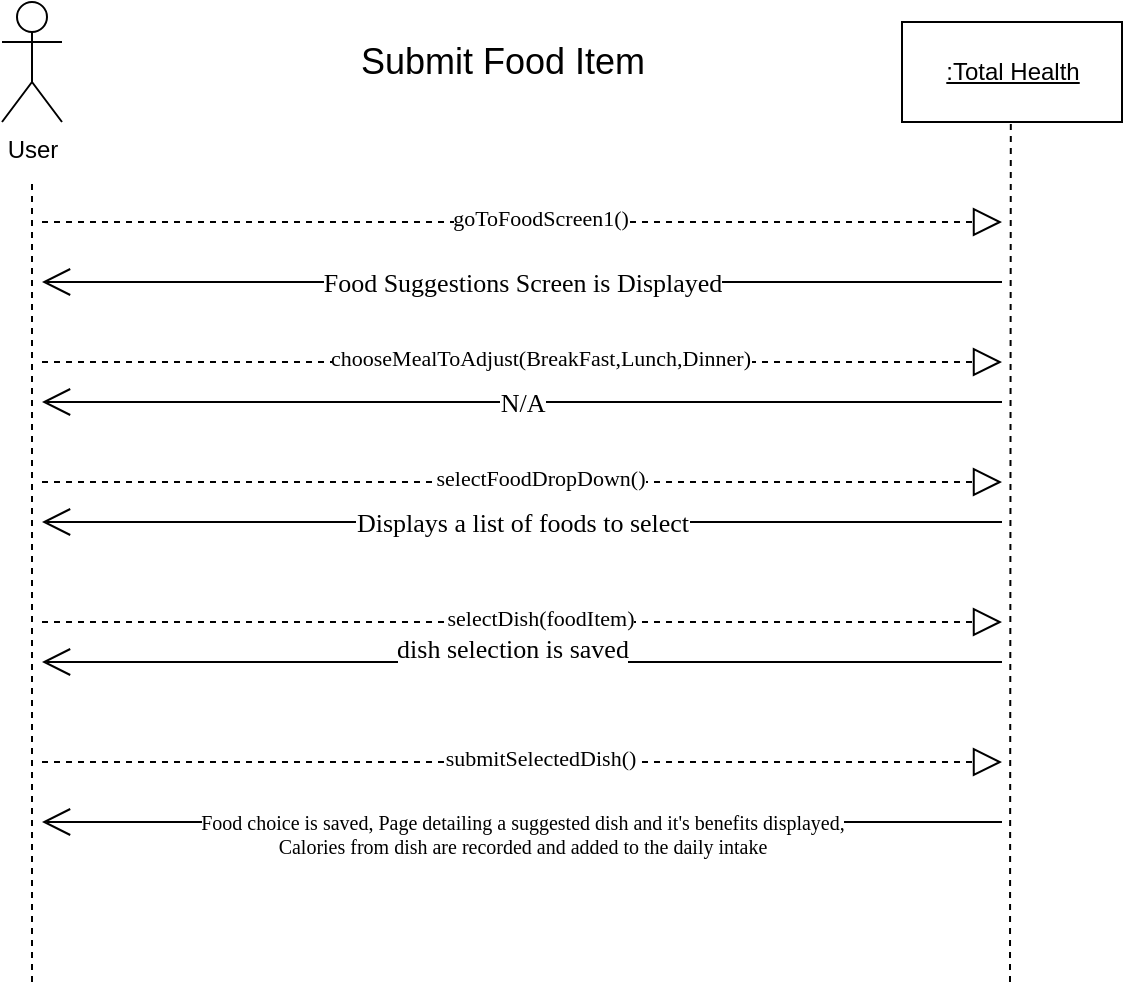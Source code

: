 <mxfile version="16.0.2" type="github">
  <diagram id="fsKUEpt00cAQXqf5Vs6Y" name="Page-1">
    <mxGraphModel dx="2062" dy="1122" grid="1" gridSize="10" guides="1" tooltips="1" connect="1" arrows="1" fold="1" page="1" pageScale="1" pageWidth="850" pageHeight="1100" math="0" shadow="0">
      <root>
        <mxCell id="0" />
        <mxCell id="1" parent="0" />
        <mxCell id="f-GdbEtR7hPHFlpdBjNb-2" value="User" style="shape=umlActor;verticalLabelPosition=bottom;verticalAlign=top;html=1;" parent="1" vertex="1">
          <mxGeometry x="150" y="130" width="30" height="60" as="geometry" />
        </mxCell>
        <mxCell id="f-GdbEtR7hPHFlpdBjNb-3" value="&lt;u&gt;:Total Health&lt;/u&gt;" style="html=1;" parent="1" vertex="1">
          <mxGeometry x="600" y="140" width="110" height="50" as="geometry" />
        </mxCell>
        <mxCell id="f-GdbEtR7hPHFlpdBjNb-6" value="" style="endArrow=none;dashed=1;html=1;rounded=0;" parent="1" edge="1">
          <mxGeometry width="50" height="50" relative="1" as="geometry">
            <mxPoint x="165" y="620" as="sourcePoint" />
            <mxPoint x="165" y="220" as="targetPoint" />
          </mxGeometry>
        </mxCell>
        <mxCell id="f-GdbEtR7hPHFlpdBjNb-7" value="" style="endArrow=none;dashed=1;html=1;rounded=0;" parent="1" edge="1">
          <mxGeometry width="50" height="50" relative="1" as="geometry">
            <mxPoint x="654" y="620" as="sourcePoint" />
            <mxPoint x="654.41" y="190" as="targetPoint" />
          </mxGeometry>
        </mxCell>
        <mxCell id="w5Yw9LY-AuXsBXbNcG6X-1" value="&lt;font face=&quot;Georgia&quot;&gt;&lt;br&gt;&lt;span style=&quot;font-size: 13px ; color: rgb(0 , 0 , 0) ; font-weight: normal ; text-decoration: none ; font-style: normal&quot;&gt;Food Suggestions Screen is Displayed&lt;/span&gt;&lt;br&gt;&lt;br&gt;&lt;/font&gt;" style="endArrow=open;endFill=1;endSize=12;html=1;rounded=0;" parent="1" edge="1">
          <mxGeometry width="160" relative="1" as="geometry">
            <mxPoint x="650" y="270" as="sourcePoint" />
            <mxPoint x="170" y="270" as="targetPoint" />
          </mxGeometry>
        </mxCell>
        <mxCell id="w5Yw9LY-AuXsBXbNcG6X-2" value="" style="endArrow=block;dashed=1;endFill=0;endSize=12;html=1;rounded=0;" parent="1" edge="1">
          <mxGeometry width="160" relative="1" as="geometry">
            <mxPoint x="170" y="240" as="sourcePoint" />
            <mxPoint x="650" y="240" as="targetPoint" />
          </mxGeometry>
        </mxCell>
        <mxCell id="w5Yw9LY-AuXsBXbNcG6X-4" value="&lt;font face=&quot;Georgia&quot;&gt;goToFoodScreen1()&lt;/font&gt;" style="edgeLabel;html=1;align=center;verticalAlign=middle;resizable=0;points=[];" parent="w5Yw9LY-AuXsBXbNcG6X-2" vertex="1" connectable="0">
          <mxGeometry x="0.038" y="2" relative="1" as="geometry">
            <mxPoint as="offset" />
          </mxGeometry>
        </mxCell>
        <mxCell id="w5Yw9LY-AuXsBXbNcG6X-5" value="" style="endArrow=block;dashed=1;endFill=0;endSize=12;html=1;rounded=0;" parent="1" edge="1">
          <mxGeometry width="160" relative="1" as="geometry">
            <mxPoint x="170" y="370.0" as="sourcePoint" />
            <mxPoint x="650" y="370.0" as="targetPoint" />
          </mxGeometry>
        </mxCell>
        <mxCell id="w5Yw9LY-AuXsBXbNcG6X-6" value="&lt;font face=&quot;Georgia&quot;&gt;selectFoodDropDown()&lt;/font&gt;" style="edgeLabel;html=1;align=center;verticalAlign=middle;resizable=0;points=[];" parent="w5Yw9LY-AuXsBXbNcG6X-5" vertex="1" connectable="0">
          <mxGeometry x="0.038" y="2" relative="1" as="geometry">
            <mxPoint as="offset" />
          </mxGeometry>
        </mxCell>
        <mxCell id="w5Yw9LY-AuXsBXbNcG6X-8" value="&lt;font face=&quot;Georgia&quot;&gt;&lt;span style=&quot;font-size: 13px ; color: rgb(0 , 0 , 0) ; font-weight: normal ; text-decoration: none ; font-style: normal&quot;&gt;Displays a list of foods to select&lt;/span&gt;&lt;/font&gt;" style="endArrow=open;endFill=1;endSize=12;html=1;rounded=0;" parent="1" edge="1">
          <mxGeometry width="160" relative="1" as="geometry">
            <mxPoint x="650" y="390" as="sourcePoint" />
            <mxPoint x="170" y="390.0" as="targetPoint" />
          </mxGeometry>
        </mxCell>
        <mxCell id="w5Yw9LY-AuXsBXbNcG6X-9" value="&lt;font face=&quot;Georgia&quot;&gt;&lt;span style=&quot;font-size: 13px ; color: rgb(0 , 0 , 0) ; font-weight: normal ; text-decoration: none ; font-style: normal&quot;&gt;&lt;span style=&quot;font-size: 13px ; color: rgb(0 , 0 , 0) ; font-weight: normal ; text-decoration: none ; font-style: normal&quot;&gt;dish selection is save&lt;/span&gt;d&lt;/span&gt;&lt;br&gt;&lt;br&gt;&lt;/font&gt;" style="endArrow=open;endFill=1;endSize=12;html=1;rounded=0;" parent="1" edge="1">
          <mxGeometry x="0.021" width="160" relative="1" as="geometry">
            <mxPoint x="650" y="460" as="sourcePoint" />
            <mxPoint x="170" y="460" as="targetPoint" />
            <mxPoint as="offset" />
          </mxGeometry>
        </mxCell>
        <mxCell id="w5Yw9LY-AuXsBXbNcG6X-10" value="&lt;font style=&quot;font-size: 10px&quot; face=&quot;Georgia&quot;&gt;&lt;br&gt;&lt;/font&gt;&lt;div style=&quot;font-size: 10px&quot;&gt;&lt;font style=&quot;font-size: 10px&quot; face=&quot;Georgia&quot;&gt;&lt;span style=&quot;color: rgb(0 , 0 , 0) ; font-weight: normal ; text-decoration: none ; font-style: normal&quot;&gt;Food choice is saved, Page detailing a suggested dish and it&#39;s benefits displayed, &lt;br&gt;&lt;/span&gt;&lt;/font&gt;&lt;/div&gt;&lt;div style=&quot;font-size: 10px&quot;&gt;&lt;font style=&quot;font-size: 10px&quot; face=&quot;Georgia&quot;&gt;&lt;span style=&quot;color: rgb(0 , 0 , 0) ; font-weight: normal ; text-decoration: none ; font-style: normal&quot;&gt;Calories from dish are recorded and added to the daily intake&lt;/span&gt;&lt;/font&gt;&lt;/div&gt;" style="endArrow=open;endFill=1;endSize=12;html=1;rounded=0;" parent="1" edge="1">
          <mxGeometry width="160" relative="1" as="geometry">
            <mxPoint x="650" y="540" as="sourcePoint" />
            <mxPoint x="170" y="540" as="targetPoint" />
          </mxGeometry>
        </mxCell>
        <mxCell id="w5Yw9LY-AuXsBXbNcG6X-13" value="" style="endArrow=block;dashed=1;endFill=0;endSize=12;html=1;rounded=0;" parent="1" edge="1">
          <mxGeometry width="160" relative="1" as="geometry">
            <mxPoint x="170" y="510" as="sourcePoint" />
            <mxPoint x="650" y="510" as="targetPoint" />
          </mxGeometry>
        </mxCell>
        <mxCell id="w5Yw9LY-AuXsBXbNcG6X-14" value="&lt;font face=&quot;Georgia&quot;&gt;submitSelectedDish()&lt;/font&gt;" style="edgeLabel;html=1;align=center;verticalAlign=middle;resizable=0;points=[];" parent="w5Yw9LY-AuXsBXbNcG6X-13" vertex="1" connectable="0">
          <mxGeometry x="0.038" y="2" relative="1" as="geometry">
            <mxPoint as="offset" />
          </mxGeometry>
        </mxCell>
        <mxCell id="w5Yw9LY-AuXsBXbNcG6X-15" value="" style="endArrow=block;dashed=1;endFill=0;endSize=12;html=1;rounded=0;" parent="1" edge="1">
          <mxGeometry width="160" relative="1" as="geometry">
            <mxPoint x="170" y="440.0" as="sourcePoint" />
            <mxPoint x="650" y="440.0" as="targetPoint" />
          </mxGeometry>
        </mxCell>
        <mxCell id="w5Yw9LY-AuXsBXbNcG6X-16" value="&lt;font face=&quot;Georgia&quot;&gt;selectDish(foodItem)&lt;/font&gt;" style="edgeLabel;html=1;align=center;verticalAlign=middle;resizable=0;points=[];" parent="w5Yw9LY-AuXsBXbNcG6X-15" vertex="1" connectable="0">
          <mxGeometry x="0.038" y="2" relative="1" as="geometry">
            <mxPoint as="offset" />
          </mxGeometry>
        </mxCell>
        <mxCell id="xBAhP-Yvz8wR7bpXXLpl-1" value="" style="endArrow=block;dashed=1;endFill=0;endSize=12;html=1;rounded=0;" parent="1" edge="1">
          <mxGeometry width="160" relative="1" as="geometry">
            <mxPoint x="170" y="310" as="sourcePoint" />
            <mxPoint x="650" y="310" as="targetPoint" />
          </mxGeometry>
        </mxCell>
        <mxCell id="xBAhP-Yvz8wR7bpXXLpl-2" value="&lt;font face=&quot;Georgia&quot;&gt;chooseMealToAdjust(BreakFast,Lunch,Dinner)&lt;/font&gt;" style="edgeLabel;html=1;align=center;verticalAlign=middle;resizable=0;points=[];" parent="xBAhP-Yvz8wR7bpXXLpl-1" vertex="1" connectable="0">
          <mxGeometry x="0.038" y="2" relative="1" as="geometry">
            <mxPoint as="offset" />
          </mxGeometry>
        </mxCell>
        <mxCell id="xBAhP-Yvz8wR7bpXXLpl-3" value="&lt;font face=&quot;Georgia&quot;&gt;&lt;span style=&quot;font-size: 13px&quot;&gt;N/A&lt;/span&gt;&lt;/font&gt;" style="endArrow=open;endFill=1;endSize=12;html=1;rounded=0;" parent="1" edge="1">
          <mxGeometry width="160" relative="1" as="geometry">
            <mxPoint x="650" y="330" as="sourcePoint" />
            <mxPoint x="170" y="330" as="targetPoint" />
          </mxGeometry>
        </mxCell>
        <mxCell id="UoknawTNdpLsGBWJEgKG-1" value="&lt;font style=&quot;font-size: 18px&quot;&gt;Submit Food Item&lt;/font&gt;" style="text;html=1;resizable=0;autosize=1;align=center;verticalAlign=middle;points=[];fillColor=none;strokeColor=none;rounded=0;" vertex="1" parent="1">
          <mxGeometry x="320" y="150" width="160" height="20" as="geometry" />
        </mxCell>
      </root>
    </mxGraphModel>
  </diagram>
</mxfile>
